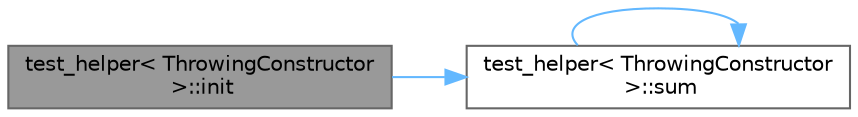 digraph "test_helper&lt; ThrowingConstructor &gt;::init"
{
 // LATEX_PDF_SIZE
  bgcolor="transparent";
  edge [fontname=Helvetica,fontsize=10,labelfontname=Helvetica,labelfontsize=10];
  node [fontname=Helvetica,fontsize=10,shape=box,height=0.2,width=0.4];
  rankdir="LR";
  Node1 [id="Node000001",label="test_helper\< ThrowingConstructor\l \>::init",height=0.2,width=0.4,color="gray40", fillcolor="grey60", style="filled", fontcolor="black",tooltip=" "];
  Node1 -> Node2 [id="edge1_Node000001_Node000002",color="steelblue1",style="solid",tooltip=" "];
  Node2 [id="Node000002",label="test_helper\< ThrowingConstructor\l \>::sum",height=0.2,width=0.4,color="grey40", fillcolor="white", style="filled",URL="$structtest__helper_3_01_throwing_constructor_01_4.html#a83d5936495153474ef0e6ab5ba18afab",tooltip=" "];
  Node2 -> Node2 [id="edge2_Node000002_Node000002",color="steelblue1",style="solid",tooltip=" "];
}

